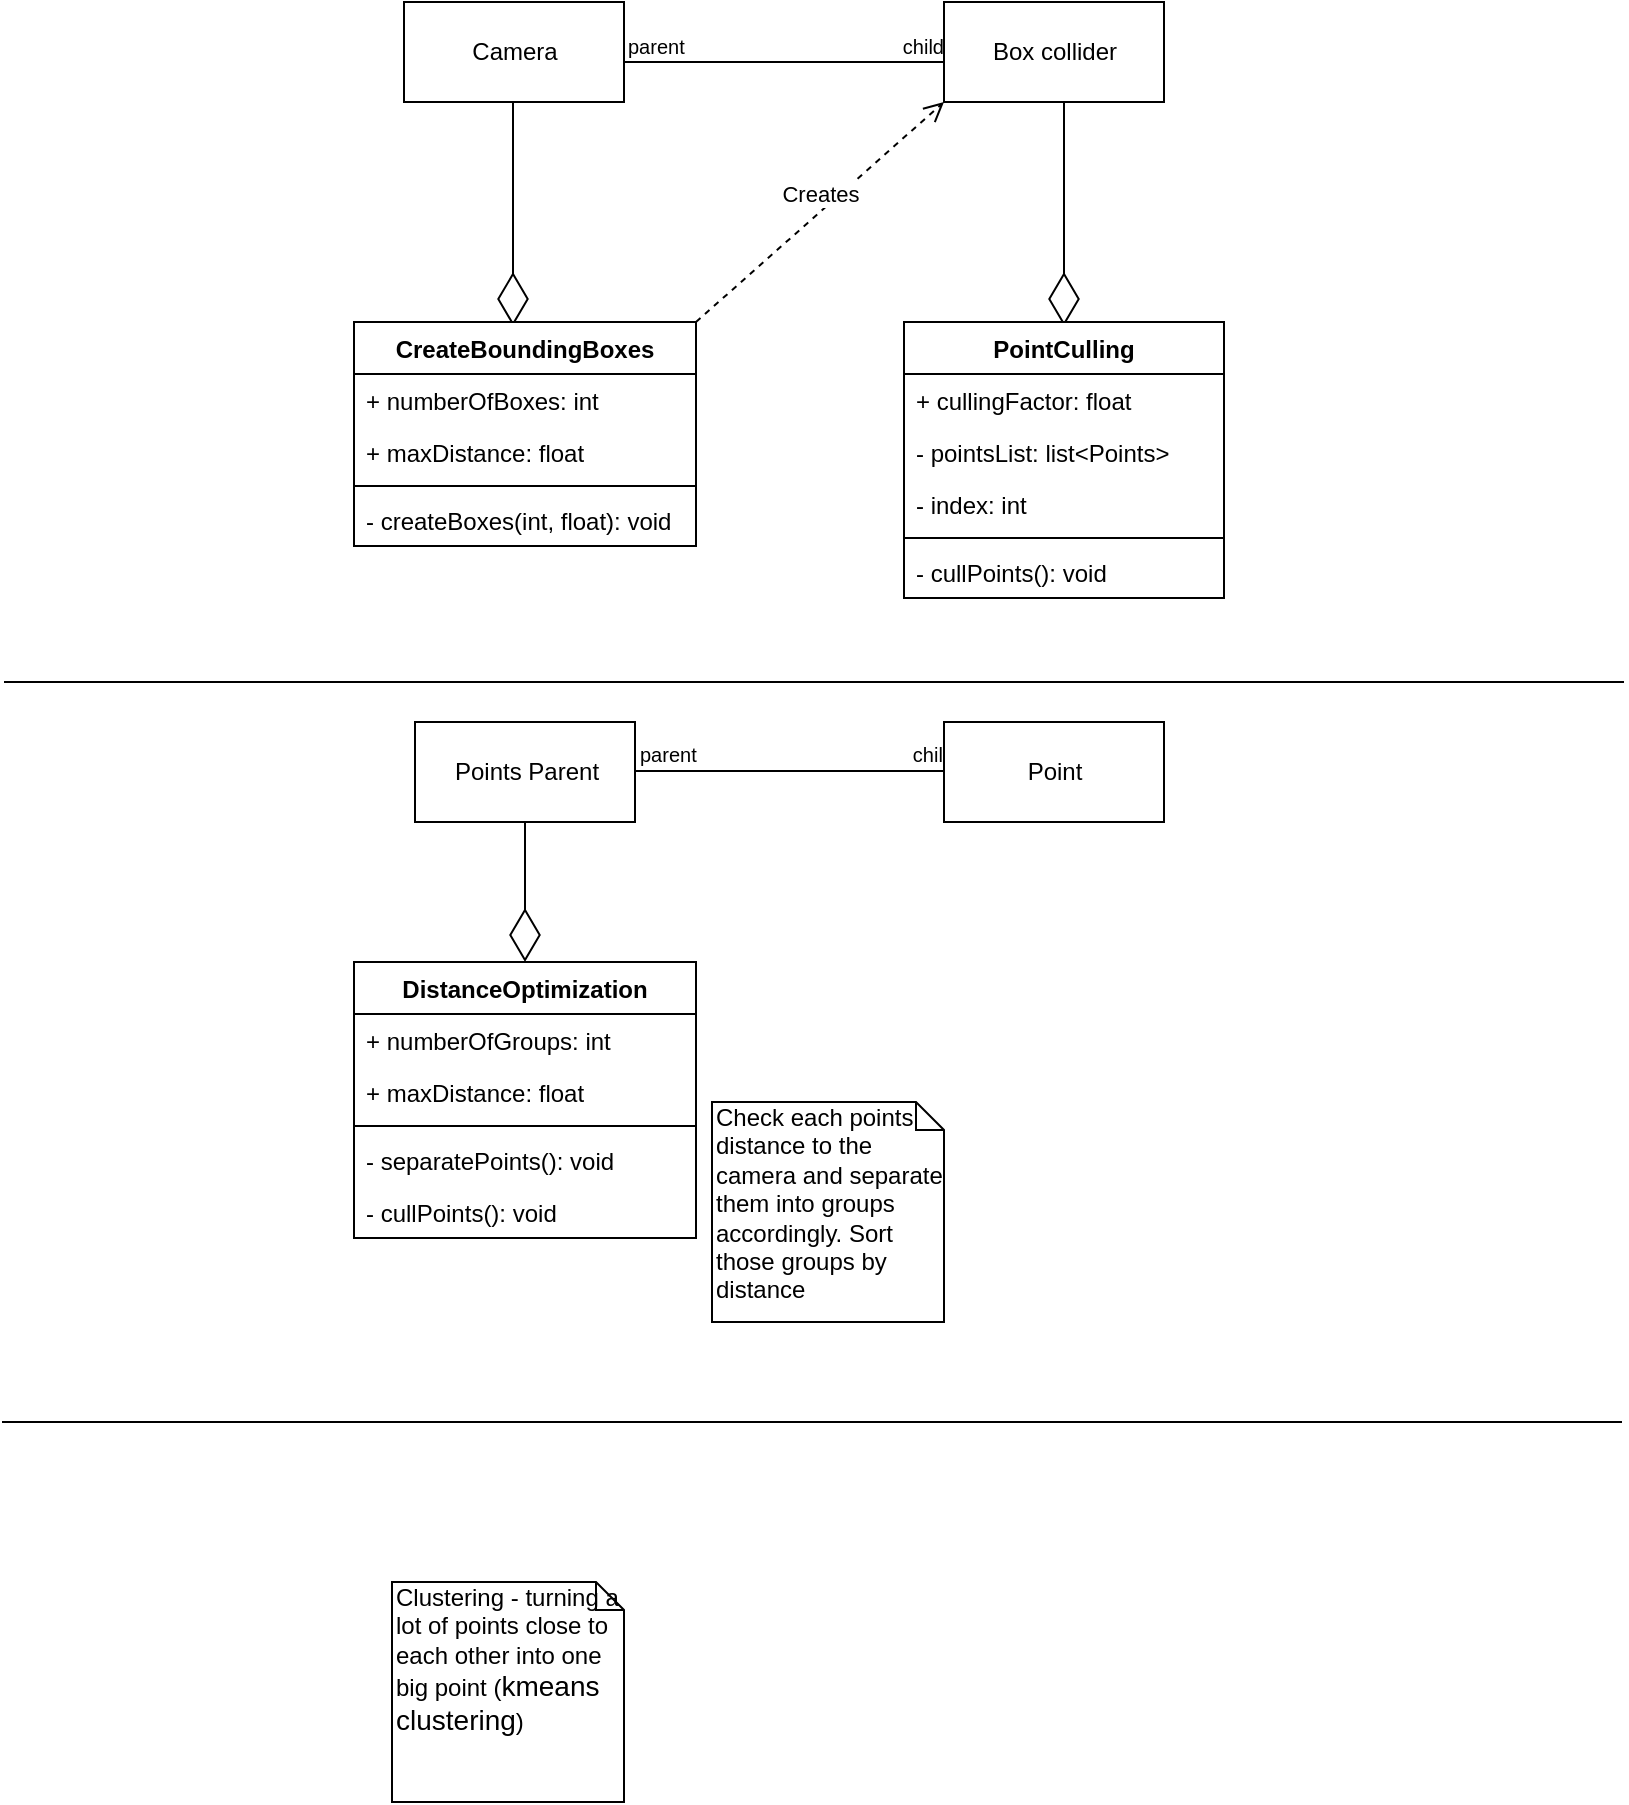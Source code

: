 <mxfile version="13.1.12" type="google"><diagram id="C5RBs43oDa-KdzZeNtuy" name="Page-1"><mxGraphModel dx="1422" dy="762" grid="1" gridSize="10" guides="1" tooltips="1" connect="1" arrows="1" fold="1" page="1" pageScale="1" pageWidth="827" pageHeight="1169" math="0" shadow="0"><root><mxCell id="WIyWlLk6GJQsqaUBKTNV-0"/><mxCell id="WIyWlLk6GJQsqaUBKTNV-1" parent="WIyWlLk6GJQsqaUBKTNV-0"/><mxCell id="obGlnU4UKgv4MhFrNsYn-8" value="" style="endArrow=none;html=1;edgeStyle=orthogonalEdgeStyle;" parent="WIyWlLk6GJQsqaUBKTNV-1" edge="1"><mxGeometry relative="1" as="geometry"><mxPoint x="320" y="150" as="sourcePoint"/><mxPoint x="480" y="150" as="targetPoint"/></mxGeometry></mxCell><mxCell id="obGlnU4UKgv4MhFrNsYn-9" value="parent" style="resizable=0;html=1;align=left;verticalAlign=bottom;labelBackgroundColor=#ffffff;fontSize=10;" parent="obGlnU4UKgv4MhFrNsYn-8" connectable="0" vertex="1"><mxGeometry x="-1" relative="1" as="geometry"/></mxCell><mxCell id="obGlnU4UKgv4MhFrNsYn-10" value="child" style="resizable=0;html=1;align=right;verticalAlign=bottom;labelBackgroundColor=#ffffff;fontSize=10;" parent="obGlnU4UKgv4MhFrNsYn-8" connectable="0" vertex="1"><mxGeometry x="1" relative="1" as="geometry"/></mxCell><mxCell id="obGlnU4UKgv4MhFrNsYn-11" value="" style="endArrow=diamondThin;endFill=0;endSize=24;html=1;exitX=0.5;exitY=1;exitDx=0;exitDy=0;" parent="WIyWlLk6GJQsqaUBKTNV-1" edge="1"><mxGeometry width="160" relative="1" as="geometry"><mxPoint x="264.5" y="170" as="sourcePoint"/><mxPoint x="264.5" y="282" as="targetPoint"/></mxGeometry></mxCell><mxCell id="obGlnU4UKgv4MhFrNsYn-16" value="Camera" style="html=1;" parent="WIyWlLk6GJQsqaUBKTNV-1" vertex="1"><mxGeometry x="210" y="120" width="110" height="50" as="geometry"/></mxCell><mxCell id="obGlnU4UKgv4MhFrNsYn-17" value="Box collider" style="html=1;" parent="WIyWlLk6GJQsqaUBKTNV-1" vertex="1"><mxGeometry x="480" y="120" width="110" height="50" as="geometry"/></mxCell><mxCell id="obGlnU4UKgv4MhFrNsYn-12" value="CreateBoundingBoxes" style="swimlane;fontStyle=1;align=center;verticalAlign=top;childLayout=stackLayout;horizontal=1;startSize=26;horizontalStack=0;resizeParent=1;resizeParentMax=0;resizeLast=0;collapsible=1;marginBottom=0;" parent="WIyWlLk6GJQsqaUBKTNV-1" vertex="1"><mxGeometry x="185" y="280" width="171" height="112" as="geometry"/></mxCell><mxCell id="obGlnU4UKgv4MhFrNsYn-13" value="+ numberOfBoxes: int" style="text;strokeColor=none;fillColor=none;align=left;verticalAlign=top;spacingLeft=4;spacingRight=4;overflow=hidden;rotatable=0;points=[[0,0.5],[1,0.5]];portConstraint=eastwest;" parent="obGlnU4UKgv4MhFrNsYn-12" vertex="1"><mxGeometry y="26" width="171" height="26" as="geometry"/></mxCell><mxCell id="obGlnU4UKgv4MhFrNsYn-27" value="+ maxDistance: float" style="text;strokeColor=none;fillColor=none;align=left;verticalAlign=top;spacingLeft=4;spacingRight=4;overflow=hidden;rotatable=0;points=[[0,0.5],[1,0.5]];portConstraint=eastwest;" parent="obGlnU4UKgv4MhFrNsYn-12" vertex="1"><mxGeometry y="52" width="171" height="26" as="geometry"/></mxCell><mxCell id="obGlnU4UKgv4MhFrNsYn-14" value="" style="line;strokeWidth=1;fillColor=none;align=left;verticalAlign=middle;spacingTop=-1;spacingLeft=3;spacingRight=3;rotatable=0;labelPosition=right;points=[];portConstraint=eastwest;" parent="obGlnU4UKgv4MhFrNsYn-12" vertex="1"><mxGeometry y="78" width="171" height="8" as="geometry"/></mxCell><mxCell id="obGlnU4UKgv4MhFrNsYn-15" value="- createBoxes(int, float): void" style="text;strokeColor=none;fillColor=none;align=left;verticalAlign=top;spacingLeft=4;spacingRight=4;overflow=hidden;rotatable=0;points=[[0,0.5],[1,0.5]];portConstraint=eastwest;" parent="obGlnU4UKgv4MhFrNsYn-12" vertex="1"><mxGeometry y="86" width="171" height="26" as="geometry"/></mxCell><mxCell id="obGlnU4UKgv4MhFrNsYn-18" value="" style="endArrow=diamondThin;endFill=0;endSize=24;html=1;exitX=0.5;exitY=1;exitDx=0;exitDy=0;" parent="WIyWlLk6GJQsqaUBKTNV-1" edge="1"><mxGeometry width="160" relative="1" as="geometry"><mxPoint x="540" y="170" as="sourcePoint"/><mxPoint x="540" y="282" as="targetPoint"/></mxGeometry></mxCell><mxCell id="obGlnU4UKgv4MhFrNsYn-19" value="PointCulling" style="swimlane;fontStyle=1;align=center;verticalAlign=top;childLayout=stackLayout;horizontal=1;startSize=26;horizontalStack=0;resizeParent=1;resizeParentMax=0;resizeLast=0;collapsible=1;marginBottom=0;" parent="WIyWlLk6GJQsqaUBKTNV-1" vertex="1"><mxGeometry x="460" y="280" width="160" height="138" as="geometry"/></mxCell><mxCell id="obGlnU4UKgv4MhFrNsYn-30" value="+ cullingFactor: float" style="text;strokeColor=none;fillColor=none;align=left;verticalAlign=top;spacingLeft=4;spacingRight=4;overflow=hidden;rotatable=0;points=[[0,0.5],[1,0.5]];portConstraint=eastwest;" parent="obGlnU4UKgv4MhFrNsYn-19" vertex="1"><mxGeometry y="26" width="160" height="26" as="geometry"/></mxCell><mxCell id="obGlnU4UKgv4MhFrNsYn-31" value="- pointsList: list&lt;Points&gt;" style="text;strokeColor=none;fillColor=none;align=left;verticalAlign=top;spacingLeft=4;spacingRight=4;overflow=hidden;rotatable=0;points=[[0,0.5],[1,0.5]];portConstraint=eastwest;" parent="obGlnU4UKgv4MhFrNsYn-19" vertex="1"><mxGeometry y="52" width="160" height="26" as="geometry"/></mxCell><mxCell id="obGlnU4UKgv4MhFrNsYn-20" value="- index: int" style="text;strokeColor=none;fillColor=none;align=left;verticalAlign=top;spacingLeft=4;spacingRight=4;overflow=hidden;rotatable=0;points=[[0,0.5],[1,0.5]];portConstraint=eastwest;" parent="obGlnU4UKgv4MhFrNsYn-19" vertex="1"><mxGeometry y="78" width="160" height="26" as="geometry"/></mxCell><mxCell id="obGlnU4UKgv4MhFrNsYn-21" value="" style="line;strokeWidth=1;fillColor=none;align=left;verticalAlign=middle;spacingTop=-1;spacingLeft=3;spacingRight=3;rotatable=0;labelPosition=right;points=[];portConstraint=eastwest;" parent="obGlnU4UKgv4MhFrNsYn-19" vertex="1"><mxGeometry y="104" width="160" height="8" as="geometry"/></mxCell><mxCell id="obGlnU4UKgv4MhFrNsYn-22" value="- cullPoints(): void" style="text;strokeColor=none;fillColor=none;align=left;verticalAlign=top;spacingLeft=4;spacingRight=4;overflow=hidden;rotatable=0;points=[[0,0.5],[1,0.5]];portConstraint=eastwest;" parent="obGlnU4UKgv4MhFrNsYn-19" vertex="1"><mxGeometry y="112" width="160" height="26" as="geometry"/></mxCell><mxCell id="obGlnU4UKgv4MhFrNsYn-25" value="Creates" style="html=1;verticalAlign=bottom;endArrow=open;dashed=1;endSize=8;entryX=0;entryY=1;entryDx=0;entryDy=0;exitX=1;exitY=0;exitDx=0;exitDy=0;" parent="WIyWlLk6GJQsqaUBKTNV-1" source="obGlnU4UKgv4MhFrNsYn-12" target="obGlnU4UKgv4MhFrNsYn-17" edge="1"><mxGeometry relative="1" as="geometry"><mxPoint x="414" y="240" as="sourcePoint"/><mxPoint x="299" y="241.769" as="targetPoint"/></mxGeometry></mxCell><mxCell id="obGlnU4UKgv4MhFrNsYn-37" value="Points Parent" style="html=1;" parent="WIyWlLk6GJQsqaUBKTNV-1" vertex="1"><mxGeometry x="215.5" y="480" width="110" height="50" as="geometry"/></mxCell><mxCell id="obGlnU4UKgv4MhFrNsYn-39" value="" style="endArrow=diamondThin;endFill=0;endSize=24;html=1;entryX=0.5;entryY=0;entryDx=0;entryDy=0;" parent="WIyWlLk6GJQsqaUBKTNV-1" source="obGlnU4UKgv4MhFrNsYn-37" target="obGlnU4UKgv4MhFrNsYn-32" edge="1"><mxGeometry width="160" relative="1" as="geometry"><mxPoint x="270" y="458" as="sourcePoint"/><mxPoint x="270" y="570" as="targetPoint"/></mxGeometry></mxCell><mxCell id="obGlnU4UKgv4MhFrNsYn-32" value="DistanceOptimization" style="swimlane;fontStyle=1;align=center;verticalAlign=top;childLayout=stackLayout;horizontal=1;startSize=26;horizontalStack=0;resizeParent=1;resizeParentMax=0;resizeLast=0;collapsible=1;marginBottom=0;" parent="WIyWlLk6GJQsqaUBKTNV-1" vertex="1"><mxGeometry x="185" y="600" width="171" height="138" as="geometry"/></mxCell><mxCell id="obGlnU4UKgv4MhFrNsYn-33" value="+ numberOfGroups: int" style="text;strokeColor=none;fillColor=none;align=left;verticalAlign=top;spacingLeft=4;spacingRight=4;overflow=hidden;rotatable=0;points=[[0,0.5],[1,0.5]];portConstraint=eastwest;" parent="obGlnU4UKgv4MhFrNsYn-32" vertex="1"><mxGeometry y="26" width="171" height="26" as="geometry"/></mxCell><mxCell id="obGlnU4UKgv4MhFrNsYn-34" value="+ maxDistance: float" style="text;strokeColor=none;fillColor=none;align=left;verticalAlign=top;spacingLeft=4;spacingRight=4;overflow=hidden;rotatable=0;points=[[0,0.5],[1,0.5]];portConstraint=eastwest;" parent="obGlnU4UKgv4MhFrNsYn-32" vertex="1"><mxGeometry y="52" width="171" height="26" as="geometry"/></mxCell><mxCell id="obGlnU4UKgv4MhFrNsYn-35" value="" style="line;strokeWidth=1;fillColor=none;align=left;verticalAlign=middle;spacingTop=-1;spacingLeft=3;spacingRight=3;rotatable=0;labelPosition=right;points=[];portConstraint=eastwest;" parent="obGlnU4UKgv4MhFrNsYn-32" vertex="1"><mxGeometry y="78" width="171" height="8" as="geometry"/></mxCell><mxCell id="obGlnU4UKgv4MhFrNsYn-36" value="- separatePoints(): void" style="text;strokeColor=none;fillColor=none;align=left;verticalAlign=top;spacingLeft=4;spacingRight=4;overflow=hidden;rotatable=0;points=[[0,0.5],[1,0.5]];portConstraint=eastwest;" parent="obGlnU4UKgv4MhFrNsYn-32" vertex="1"><mxGeometry y="86" width="171" height="26" as="geometry"/></mxCell><mxCell id="obGlnU4UKgv4MhFrNsYn-40" value="- cullPoints(): void" style="text;strokeColor=none;fillColor=none;align=left;verticalAlign=top;spacingLeft=4;spacingRight=4;overflow=hidden;rotatable=0;points=[[0,0.5],[1,0.5]];portConstraint=eastwest;" parent="obGlnU4UKgv4MhFrNsYn-32" vertex="1"><mxGeometry y="112" width="171" height="26" as="geometry"/></mxCell><mxCell id="obGlnU4UKgv4MhFrNsYn-41" value="Check each points distance to the camera and separate them into groups accordingly. Sort those groups by distance" style="shape=note;whiteSpace=wrap;html=1;size=14;verticalAlign=top;align=left;spacingTop=-6;" parent="WIyWlLk6GJQsqaUBKTNV-1" vertex="1"><mxGeometry x="364" y="670" width="116" height="110" as="geometry"/></mxCell><mxCell id="obGlnU4UKgv4MhFrNsYn-42" value="" style="endArrow=none;html=1;edgeStyle=orthogonalEdgeStyle;" parent="WIyWlLk6GJQsqaUBKTNV-1" edge="1"><mxGeometry relative="1" as="geometry"><mxPoint x="325.5" y="504.5" as="sourcePoint"/><mxPoint x="485.5" y="504.5" as="targetPoint"/></mxGeometry></mxCell><mxCell id="obGlnU4UKgv4MhFrNsYn-43" value="parent" style="resizable=0;html=1;align=left;verticalAlign=bottom;labelBackgroundColor=#ffffff;fontSize=10;" parent="obGlnU4UKgv4MhFrNsYn-42" connectable="0" vertex="1"><mxGeometry x="-1" relative="1" as="geometry"/></mxCell><mxCell id="obGlnU4UKgv4MhFrNsYn-44" value="child" style="resizable=0;html=1;align=right;verticalAlign=bottom;labelBackgroundColor=#ffffff;fontSize=10;" parent="obGlnU4UKgv4MhFrNsYn-42" connectable="0" vertex="1"><mxGeometry x="1" relative="1" as="geometry"/></mxCell><mxCell id="obGlnU4UKgv4MhFrNsYn-45" value="Point" style="html=1;" parent="WIyWlLk6GJQsqaUBKTNV-1" vertex="1"><mxGeometry x="480" y="480" width="110" height="50" as="geometry"/></mxCell><mxCell id="obGlnU4UKgv4MhFrNsYn-46" value="" style="endArrow=none;html=1;edgeStyle=orthogonalEdgeStyle;" parent="WIyWlLk6GJQsqaUBKTNV-1" edge="1"><mxGeometry relative="1" as="geometry"><mxPoint x="10" y="460" as="sourcePoint"/><mxPoint x="820" y="460" as="targetPoint"/></mxGeometry></mxCell><mxCell id="obGlnU4UKgv4MhFrNsYn-47" value="" style="resizable=0;html=1;align=left;verticalAlign=bottom;labelBackgroundColor=#ffffff;fontSize=10;" parent="obGlnU4UKgv4MhFrNsYn-46" connectable="0" vertex="1"><mxGeometry x="-1" relative="1" as="geometry"/></mxCell><mxCell id="obGlnU4UKgv4MhFrNsYn-48" value="" style="resizable=0;html=1;align=right;verticalAlign=bottom;labelBackgroundColor=#ffffff;fontSize=10;" parent="obGlnU4UKgv4MhFrNsYn-46" connectable="0" vertex="1"><mxGeometry x="1" relative="1" as="geometry"/></mxCell><mxCell id="GqpW6Tm-OQkM7HsQuebF-0" value="Clustering - turning a lot of points close to each other into one big point (&lt;span style=&quot;font-family: &amp;#34;segoe ui&amp;#34; , , &amp;#34;apple color emoji&amp;#34; , &amp;#34;segoe ui emoji&amp;#34; , sans-serif ; font-size: 14px&quot;&gt;kmeans clustering&lt;/span&gt;&lt;span&gt;)&lt;/span&gt;" style="shape=note;whiteSpace=wrap;html=1;size=14;verticalAlign=top;align=left;spacingTop=-6;" vertex="1" parent="WIyWlLk6GJQsqaUBKTNV-1"><mxGeometry x="204" y="910" width="116" height="110" as="geometry"/></mxCell><mxCell id="GqpW6Tm-OQkM7HsQuebF-1" value="" style="endArrow=none;html=1;edgeStyle=orthogonalEdgeStyle;" edge="1" parent="WIyWlLk6GJQsqaUBKTNV-1"><mxGeometry relative="1" as="geometry"><mxPoint x="9" y="830" as="sourcePoint"/><mxPoint x="819" y="830" as="targetPoint"/></mxGeometry></mxCell><mxCell id="GqpW6Tm-OQkM7HsQuebF-2" value="" style="resizable=0;html=1;align=left;verticalAlign=bottom;labelBackgroundColor=#ffffff;fontSize=10;" connectable="0" vertex="1" parent="GqpW6Tm-OQkM7HsQuebF-1"><mxGeometry x="-1" relative="1" as="geometry"/></mxCell><mxCell id="GqpW6Tm-OQkM7HsQuebF-3" value="" style="resizable=0;html=1;align=right;verticalAlign=bottom;labelBackgroundColor=#ffffff;fontSize=10;" connectable="0" vertex="1" parent="GqpW6Tm-OQkM7HsQuebF-1"><mxGeometry x="1" relative="1" as="geometry"/></mxCell></root></mxGraphModel></diagram></mxfile>